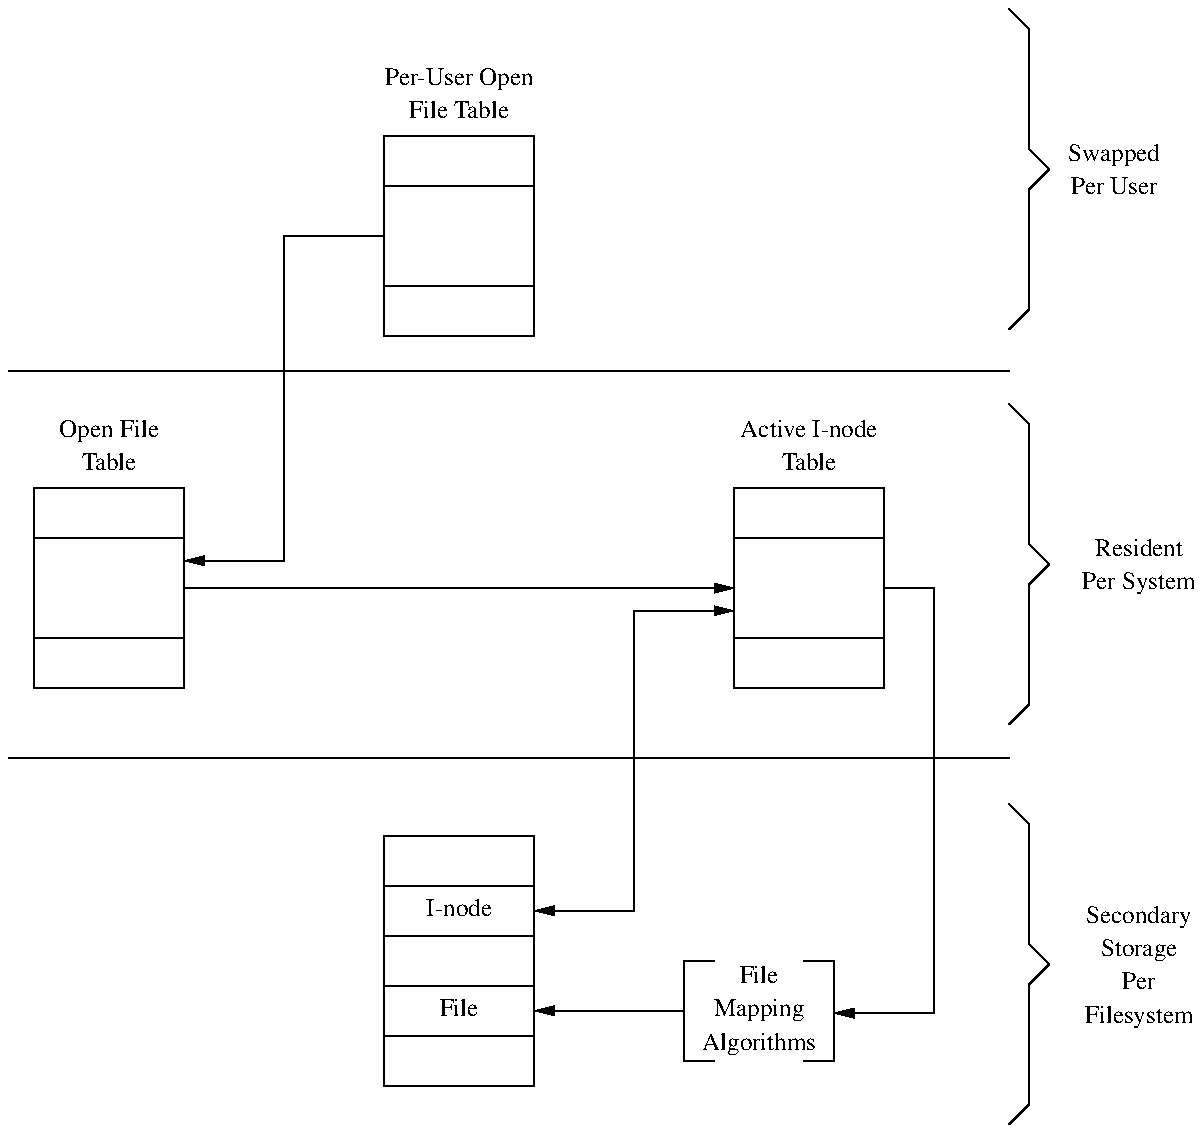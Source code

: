 .\" $MirOS: src/share/doc/psd/02.implement/fig2.pic,v 1.2 2008/11/08 22:23:56 tg Exp $
.\"
.\" Copyright (c) 1979, 1980, 1981, 1986, 1988, 1990, 1991, 1992
.\"     The Regents of the University of California.
.\" Copyright (C) Caldera International Inc.  2001-2002.
.\" Copyright (c) 2003, 2004
.\"	Thorsten "mirabilos" Glaser <tg@mirbsd.org>
.\" All rights reserved.
.\"
.\" Redistribution and use in source and binary forms,
.\" with or without modification, are permitted provided
.\" that the following conditions are met:
.\"
.\" Redistributions of source code and documentation must retain
.\" the above copyright notice, this list of conditions and the
.\" following disclaimer.  Redistributions in binary form must
.\" reproduce the above copyright notice, this list of conditions
.\" and the following disclaimer in the documentation and/or other
.\" materials provided with the distribution.
.\"
.\" All advertising materials mentioning features or use of this
.\" software must display the following acknowledgement:
.\"   This product includes software developed or owned by
.\"   Caldera International, Inc.
.\"
.\" Neither the name of Caldera International, Inc. nor the names
.\" of other contributors may be used to endorse or promote products
.\" derived from this software without specific prior written permission.
.\"
.\" USE OF THE SOFTWARE PROVIDED FOR UNDER THIS LICENSE BY CALDERA
.\" INTERNATIONAL, INC. AND CONTRIBUTORS "AS IS" AND ANY EXPRESS
.\" OR IMPLIED WARRANTIES, INCLUDING, BUT NOT LIMITED TO, THE IMPLIED
.\" WARRANTIES OF MERCHANTABILITY AND FITNESS FOR A PARTICULAR PURPOSE
.\" ARE DISCLAIMED.  IN NO EVENT SHALL CALDERA INTERNATIONAL, INC. BE
.\" LIABLE FOR ANY DIRECT, INDIRECT INCIDENTAL, SPECIAL, EXEMPLARY, OR
.\" CONSEQUENTIAL DAMAGES (INCLUDING, BUT NOT LIMITED TO, PROCUREMENT OF
.\" SUBSTITUTE GOODS OR SERVICES; LOSS OF USE, DATA, OR PROFITS; OR
.\" BUSINESS INTERRUPTION) HOWEVER CAUSED AND ON ANY THEORY OF LIABILITY,
.\" WHETHER IN CONTRACT, STRICT LIABILITY, OR TORT (INCLUDING NEGLIGENCE
.\" OR OTHERWISE) ARISING IN ANY WAY OUT OF THE USE OF THIS SOFTWARE,
.\" EVEN IF ADVISED OF THE POSSIBILITY OF SUCH DAMAGE.
.\"
.\"	@(#)fig2.pic	6.2 (Berkeley) 4/17/91
.\"
.PS
.ps 9
[
	PUOFT: [
		A: box invis ht .4i wid 1i "Per-User Open" "File Table"
		B: box ht .25i with .n at A.s
		C: box with .n at B.s
		D: box ht .25i with .n at C.s
	]
	move down 1.0625i left 1.25i from PUOFT.D.s
	OFT: [
		A: box invis ht .4i wid 1i "Open File" "Table"
		B: box ht .25i with .n at A.s
		C: box with .n at B.s
		D: box ht .25i with .n at C.s
	]
	move down 1.0625i right 1.25i from PUOFT.D.s
	AIT: [
		A: box invis ht .4i wid 1i "Active I-node" "Table"
		B: box ht .25i with .n at A.s
		C: box with .n at B.s
		D: box ht .25i with .n at C.s
	]
	move down 2.5i from PUOFT.D.s
	IF: [
		A: box ht .25i
		B: box ht .25i "I-node" with .n at A.s
		C: box ht .25i with .n at B.s
		D: box ht .25i "File" with .n at C.s
		E: box ht .25i with .n at D.s
	]
	move right 1.5i from IF.D.w
	FMA: [
		box invis "File" "Mapping" "Algorithms"
	]
	line from FMA.ne to FMA.se
	line from FMA.nw to FMA.sw
	line left .15i from FMA.se
	line left .15i from FMA.ne
	line right .15i from FMA.nw
	line right .15i from FMA.sw

	arrow from FMA.w to IF.D.e
	arrow from AIT.C.e right .25i then down 2.125i then left .5i
	arrow from OFT.C.e to AIT.C.w
	arrow from PUOFT.C.w left .5i then down 1.625i then left .5i
	arrow <-> from IF.B.e right .5i then up 1.5i then right .5i

	move up .1875i from OFT.A.nw
	line right 5i
	move left 5i down 1.9375i
	line right 5i

	move up 1.63475i right 2.75i from PUOFT.D.s
	line right .1i down .1i then down .6i then right .1i down .1i then left .1i down .1i then down .6i then left .1i down .1i
	move down .34375i right 2.75i from PUOFT.D.s
	line right .1i down .1i then down .6i then right .1i down .1i then left .1i down .1i then down .6i then left .1i down .1i
	move down 2.34375i right 2.75i from PUOFT.D.s
	line right .1i down .1i then down .6i then right .1i down .1i then left .1i down .1i then down .6i then left .1i down .1i

	move up 0.817375i right 2.9i from PUOFT.D.s
	box invis "Swapped" "Per User"
	move down 1.15625i right 2.9i from PUOFT.D.s
	box invis wid 1i "Resident" "Per System"
	move down 3.15675i right 2.9i from PUOFT.D.s
	box invis ht 1i wid 1i "Secondary" "Storage" "Per" "Filesystem"
]
.PE
